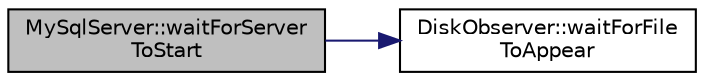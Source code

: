 digraph "MySqlServer::waitForServerToStart"
{
 // LATEX_PDF_SIZE
  edge [fontname="Helvetica",fontsize="10",labelfontname="Helvetica",labelfontsize="10"];
  node [fontname="Helvetica",fontsize="10",shape=record];
  rankdir="LR";
  Node1 [label="MySqlServer::waitForServer\lToStart",height=0.2,width=0.4,color="black", fillcolor="grey75", style="filled", fontcolor="black",tooltip=" "];
  Node1 -> Node2 [color="midnightblue",fontsize="10",style="solid",fontname="Helvetica"];
  Node2 [label="DiskObserver::waitForFile\lToAppear",height=0.2,width=0.4,color="black", fillcolor="white", style="filled",URL="$class_disk_observer.html#a613f1c8cd3e34a11e698414233b3982f",tooltip=" "];
}
